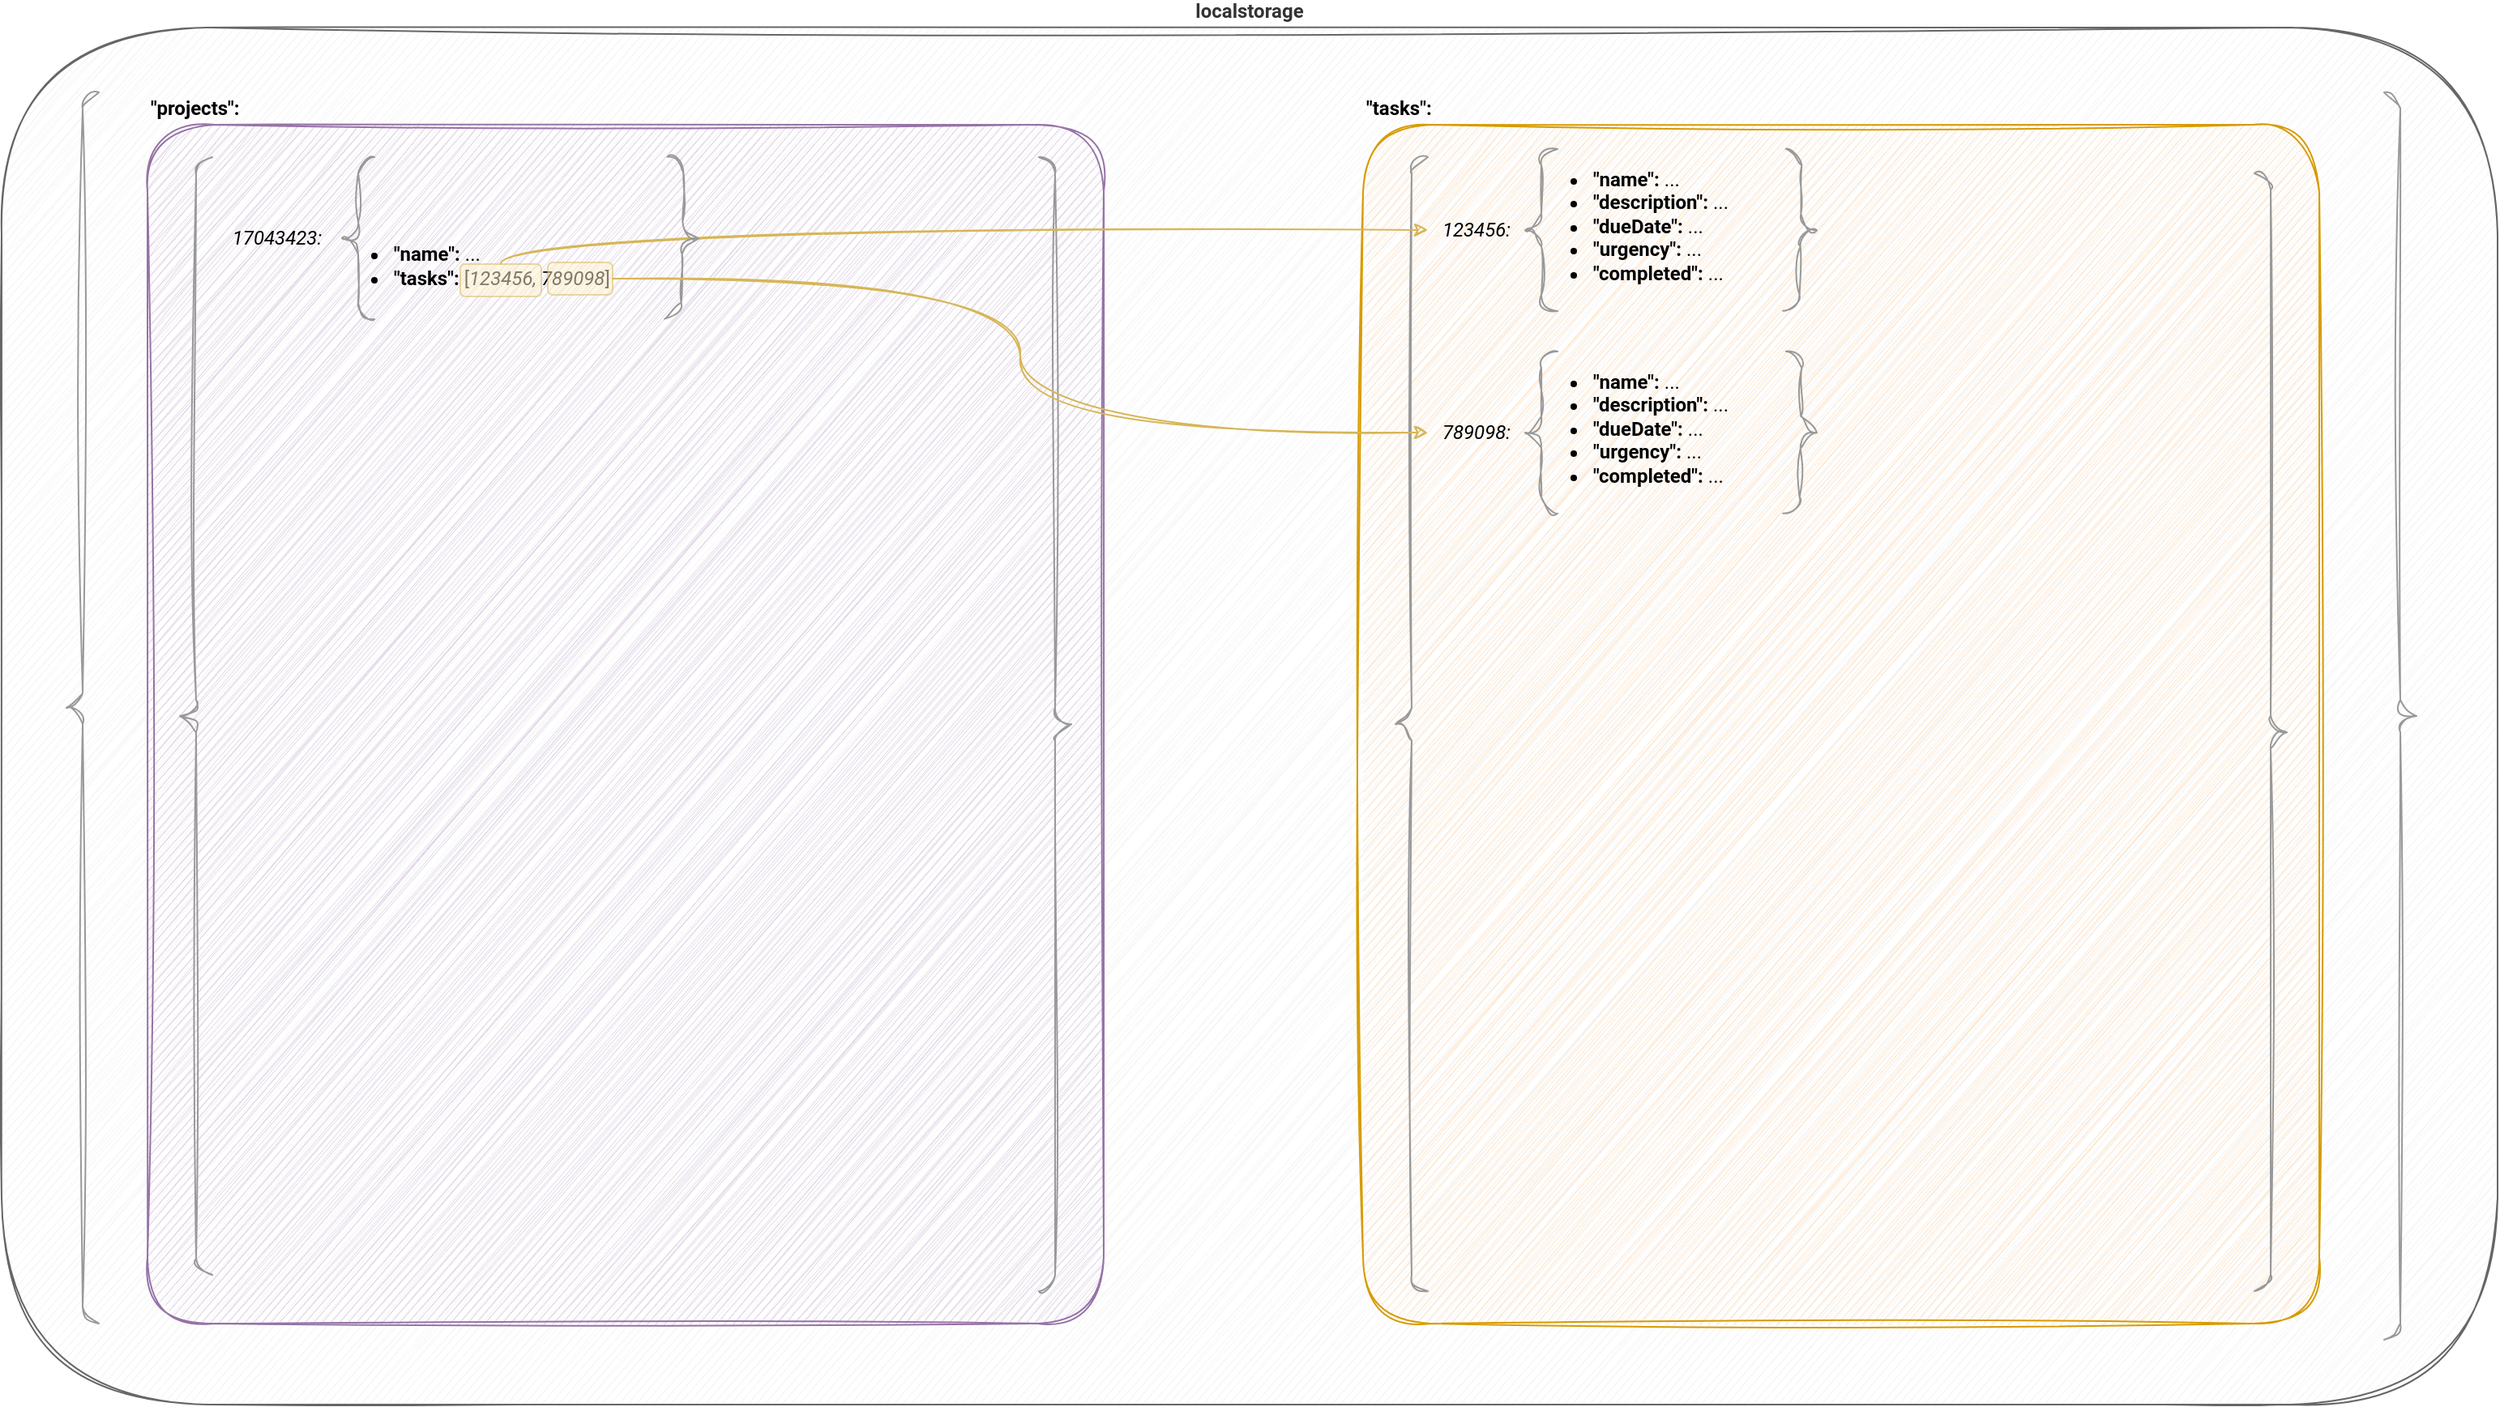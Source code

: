 <mxfile version="24.4.0" type="device">
  <diagram name="Page-1" id="iCd83VONYyglG_LTdbsO">
    <mxGraphModel dx="840" dy="494" grid="1" gridSize="10" guides="1" tooltips="1" connect="1" arrows="1" fold="1" page="1" pageScale="1" pageWidth="1600" pageHeight="900" math="0" shadow="0">
      <root>
        <mxCell id="0" />
        <mxCell id="1" parent="0" />
        <mxCell id="WSc9oac2RAKXXEn_DxE--2" value="&lt;b&gt;&lt;font data-font-src=&quot;https://fonts.googleapis.com/css?family=Roboto&quot; face=&quot;Roboto&quot;&gt;localstorage&lt;/font&gt;&lt;/b&gt;" style="rounded=1;whiteSpace=wrap;html=1;sketch=1;hachureGap=4;jiggle=2;curveFitting=1;fontFamily=Architects Daughter;fontSource=https%3A%2F%2Ffonts.googleapis.com%2Fcss%3Ffamily%3DArchitects%2BDaughter;horizontal=1;verticalAlign=bottom;labelPosition=center;verticalLabelPosition=top;align=center;fillColor=#f5f5f5;fontColor=#333333;strokeColor=#666666;movable=0;resizable=0;rotatable=0;deletable=0;editable=0;locked=1;connectable=0;" vertex="1" parent="1">
          <mxGeometry x="30" y="20" width="1540" height="850" as="geometry" />
        </mxCell>
        <mxCell id="WSc9oac2RAKXXEn_DxE--3" value="" style="labelPosition=right;align=left;strokeWidth=1;shape=mxgraph.mockup.markup.curlyBrace;html=1;shadow=0;dashed=0;strokeColor=#999999;direction=north;rounded=1;sketch=1;hachureGap=4;jiggle=2;curveFitting=1;verticalAlign=middle;fontFamily=Architects Daughter;fontSource=https%3A%2F%2Ffonts.googleapis.com%2Fcss%3Ffamily%3DArchitects%2BDaughter;fontSize=12;fontColor=default;fillColor=default;" vertex="1" parent="1">
          <mxGeometry x="70" y="60" width="20" height="760" as="geometry" />
        </mxCell>
        <mxCell id="WSc9oac2RAKXXEn_DxE--4" value="" style="labelPosition=right;align=left;strokeWidth=1;shape=mxgraph.mockup.markup.curlyBrace;html=1;shadow=0;dashed=0;strokeColor=#999999;direction=north;rounded=1;sketch=1;hachureGap=4;jiggle=2;curveFitting=1;verticalAlign=middle;fontFamily=Architects Daughter;fontSource=https%3A%2F%2Ffonts.googleapis.com%2Fcss%3Ffamily%3DArchitects%2BDaughter;fontSize=12;fontColor=default;fillColor=default;rotation=-180;" vertex="1" parent="1">
          <mxGeometry x="1500" y="60" width="20" height="770" as="geometry" />
        </mxCell>
        <mxCell id="WSc9oac2RAKXXEn_DxE--5" value="&lt;b&gt;&lt;font face=&quot;Roboto&quot; data-font-src=&quot;https://fonts.googleapis.com/css?family=Roboto&quot;&gt;&quot;projects&quot;:&lt;/font&gt;&lt;/b&gt;" style="rounded=1;whiteSpace=wrap;html=1;sketch=1;hachureGap=4;jiggle=2;curveFitting=1;strokeColor=#9673a6;align=left;verticalAlign=bottom;fontFamily=Architects Daughter;fontSource=https%3A%2F%2Ffonts.googleapis.com%2Fcss%3Ffamily%3DArchitects%2BDaughter;fontSize=12;fillColor=#e1d5e7;arcSize=7;labelPosition=center;verticalLabelPosition=top;" vertex="1" parent="1">
          <mxGeometry x="120" y="80" width="590" height="740" as="geometry" />
        </mxCell>
        <mxCell id="WSc9oac2RAKXXEn_DxE--6" value="&lt;b&gt;&lt;font face=&quot;Roboto&quot;&gt;&quot;tasks&quot;:&lt;/font&gt;&lt;/b&gt;" style="rounded=1;whiteSpace=wrap;html=1;sketch=1;hachureGap=4;jiggle=2;curveFitting=1;strokeColor=#d79b00;align=left;verticalAlign=bottom;fontFamily=Architects Daughter;fontSource=https%3A%2F%2Ffonts.googleapis.com%2Fcss%3Ffamily%3DArchitects%2BDaughter;fontSize=12;fillColor=#ffe6cc;arcSize=7;labelPosition=center;verticalLabelPosition=top;" vertex="1" parent="1">
          <mxGeometry x="870" y="80" width="590" height="740" as="geometry" />
        </mxCell>
        <mxCell id="WSc9oac2RAKXXEn_DxE--7" value="" style="labelPosition=right;align=left;strokeWidth=1;shape=mxgraph.mockup.markup.curlyBrace;html=1;shadow=0;dashed=0;strokeColor=#999999;direction=north;rounded=1;sketch=1;hachureGap=4;jiggle=2;curveFitting=1;verticalAlign=middle;fontFamily=Architects Daughter;fontSource=https%3A%2F%2Ffonts.googleapis.com%2Fcss%3Ffamily%3DArchitects%2BDaughter;fontSize=12;fontColor=default;fillColor=default;" vertex="1" parent="1">
          <mxGeometry x="140" y="100" width="20" height="690" as="geometry" />
        </mxCell>
        <mxCell id="WSc9oac2RAKXXEn_DxE--8" value="" style="labelPosition=right;align=left;strokeWidth=1;shape=mxgraph.mockup.markup.curlyBrace;html=1;shadow=0;dashed=0;strokeColor=#999999;direction=north;rounded=1;sketch=1;hachureGap=4;jiggle=2;curveFitting=1;verticalAlign=middle;fontFamily=Architects Daughter;fontSource=https%3A%2F%2Ffonts.googleapis.com%2Fcss%3Ffamily%3DArchitects%2BDaughter;fontSize=12;fontColor=default;fillColor=default;" vertex="1" parent="1">
          <mxGeometry x="890" y="100" width="20" height="700" as="geometry" />
        </mxCell>
        <mxCell id="WSc9oac2RAKXXEn_DxE--9" value="" style="labelPosition=right;align=left;strokeWidth=1;shape=mxgraph.mockup.markup.curlyBrace;html=1;shadow=0;dashed=0;strokeColor=#999999;direction=north;rounded=1;sketch=1;hachureGap=4;jiggle=2;curveFitting=1;verticalAlign=middle;fontFamily=Architects Daughter;fontSource=https%3A%2F%2Ffonts.googleapis.com%2Fcss%3Ffamily%3DArchitects%2BDaughter;fontSize=12;fontColor=default;fillColor=default;rotation=-180;" vertex="1" parent="1">
          <mxGeometry x="1420" y="110" width="20" height="690" as="geometry" />
        </mxCell>
        <mxCell id="WSc9oac2RAKXXEn_DxE--10" value="" style="labelPosition=right;align=left;strokeWidth=1;shape=mxgraph.mockup.markup.curlyBrace;html=1;shadow=0;dashed=0;strokeColor=#999999;direction=north;rounded=1;sketch=1;hachureGap=4;jiggle=2;curveFitting=1;verticalAlign=middle;fontFamily=Architects Daughter;fontSource=https%3A%2F%2Ffonts.googleapis.com%2Fcss%3Ffamily%3DArchitects%2BDaughter;fontSize=12;fontColor=default;fillColor=default;rotation=-180;" vertex="1" parent="1">
          <mxGeometry x="670" y="100" width="20" height="700" as="geometry" />
        </mxCell>
        <mxCell id="WSc9oac2RAKXXEn_DxE--11" value="&lt;i&gt;17043423:&lt;/i&gt;" style="text;html=1;align=center;verticalAlign=middle;whiteSpace=wrap;rounded=0;fontFamily=Roboto;fontSource=https%3A%2F%2Ffonts.googleapis.com%2Fcss%3Ffamily%3DRoboto;fontSize=12;fontColor=default;" vertex="1" parent="1">
          <mxGeometry x="170" y="135" width="60" height="30" as="geometry" />
        </mxCell>
        <mxCell id="WSc9oac2RAKXXEn_DxE--12" value="" style="labelPosition=right;align=left;strokeWidth=1;shape=mxgraph.mockup.markup.curlyBrace;html=1;shadow=0;dashed=0;strokeColor=#999999;direction=north;rounded=1;sketch=1;hachureGap=4;jiggle=2;curveFitting=1;verticalAlign=middle;fontFamily=Architects Daughter;fontSource=https%3A%2F%2Ffonts.googleapis.com%2Fcss%3Ffamily%3DArchitects%2BDaughter;fontSize=12;fontColor=default;fillColor=default;" vertex="1" parent="1">
          <mxGeometry x="240" y="100" width="20" height="100" as="geometry" />
        </mxCell>
        <mxCell id="WSc9oac2RAKXXEn_DxE--15" value="&lt;div&gt;&lt;b&gt;&lt;br&gt;&lt;/b&gt;&lt;/div&gt;&lt;ul&gt;&lt;li&gt;&lt;b&gt;&quot;name&quot;:&lt;/b&gt; ...&lt;/li&gt;&lt;li&gt;&lt;b&gt;&quot;tasks&quot;:&lt;/b&gt; [&lt;i&gt;123456, 789098&lt;/i&gt;]&lt;/li&gt;&lt;/ul&gt;" style="text;html=1;align=left;verticalAlign=top;whiteSpace=wrap;rounded=0;fontFamily=Roboto;fontSource=https%3A%2F%2Ffonts.googleapis.com%2Fcss%3Ffamily%3DRoboto;fontSize=12;fontColor=default;horizontal=1;" vertex="1" parent="1">
          <mxGeometry x="230" y="120" width="270" height="60" as="geometry" />
        </mxCell>
        <mxCell id="WSc9oac2RAKXXEn_DxE--16" value="&lt;i&gt;123456:&lt;/i&gt;" style="text;html=1;align=center;verticalAlign=middle;whiteSpace=wrap;rounded=0;fontFamily=Roboto;fontSource=https%3A%2F%2Ffonts.googleapis.com%2Fcss%3Ffamily%3DRoboto;fontSize=12;fontColor=default;" vertex="1" parent="1">
          <mxGeometry x="910" y="130" width="60" height="30" as="geometry" />
        </mxCell>
        <mxCell id="WSc9oac2RAKXXEn_DxE--17" value="&lt;i&gt;789098:&lt;/i&gt;" style="text;html=1;align=center;verticalAlign=middle;whiteSpace=wrap;rounded=0;fontFamily=Roboto;fontSource=https%3A%2F%2Ffonts.googleapis.com%2Fcss%3Ffamily%3DRoboto;fontSize=12;fontColor=default;" vertex="1" parent="1">
          <mxGeometry x="910" y="255" width="60" height="30" as="geometry" />
        </mxCell>
        <mxCell id="WSc9oac2RAKXXEn_DxE--18" value="" style="labelPosition=right;align=left;strokeWidth=1;shape=mxgraph.mockup.markup.curlyBrace;html=1;shadow=0;dashed=0;strokeColor=#999999;direction=north;rounded=1;sketch=1;hachureGap=4;jiggle=2;curveFitting=1;verticalAlign=middle;fontFamily=Architects Daughter;fontSource=https%3A%2F%2Ffonts.googleapis.com%2Fcss%3Ffamily%3DArchitects%2BDaughter;fontSize=12;fontColor=default;fillColor=default;" vertex="1" parent="1">
          <mxGeometry x="970" y="95" width="20" height="100" as="geometry" />
        </mxCell>
        <mxCell id="WSc9oac2RAKXXEn_DxE--19" value="&lt;ul&gt;&lt;li&gt;&lt;b&gt;&quot;name&quot;:&lt;/b&gt; ...&lt;/li&gt;&lt;li&gt;&lt;b&gt;&quot;description&quot;:&lt;/b&gt;&amp;nbsp;...&lt;/li&gt;&lt;li&gt;&lt;b&gt;&quot;dueDate&quot;:&lt;/b&gt;&amp;nbsp;...&lt;/li&gt;&lt;li&gt;&lt;b&gt;&quot;urgency&quot;: &lt;/b&gt;...&lt;/li&gt;&lt;li&gt;&lt;b&gt;&quot;completed&quot;: &lt;/b&gt;...&lt;/li&gt;&lt;/ul&gt;" style="text;html=1;align=left;verticalAlign=top;whiteSpace=wrap;rounded=0;fontFamily=Roboto;fontSource=https%3A%2F%2Ffonts.googleapis.com%2Fcss%3Ffamily%3DRoboto;fontSize=12;fontColor=default;horizontal=1;" vertex="1" parent="1">
          <mxGeometry x="970" y="87.5" width="150" height="125" as="geometry" />
        </mxCell>
        <mxCell id="WSc9oac2RAKXXEn_DxE--21" style="edgeStyle=orthogonalEdgeStyle;rounded=0;sketch=1;hachureGap=4;jiggle=2;curveFitting=1;orthogonalLoop=1;jettySize=auto;html=1;entryX=0;entryY=0.5;entryDx=0;entryDy=0;fontFamily=Roboto;fontSource=https%3A%2F%2Ffonts.googleapis.com%2Fcss%3Ffamily%3DRoboto;fontSize=12;fontColor=default;exitX=0.5;exitY=0;exitDx=0;exitDy=0;curved=1;fillColor=#fff2cc;strokeColor=#d6b656;" edge="1" parent="1" source="WSc9oac2RAKXXEn_DxE--20" target="WSc9oac2RAKXXEn_DxE--16">
          <mxGeometry relative="1" as="geometry" />
        </mxCell>
        <mxCell id="WSc9oac2RAKXXEn_DxE--20" value="" style="rounded=1;whiteSpace=wrap;html=1;align=center;verticalAlign=middle;fontFamily=Roboto;fontSource=https%3A%2F%2Ffonts.googleapis.com%2Fcss%3Ffamily%3DRoboto;fontSize=12;fillColor=#fff2cc;strokeColor=#d6b656;opacity=50;" vertex="1" parent="1">
          <mxGeometry x="313" y="166" width="50" height="20" as="geometry" />
        </mxCell>
        <mxCell id="WSc9oac2RAKXXEn_DxE--22" value="" style="labelPosition=right;align=left;strokeWidth=1;shape=mxgraph.mockup.markup.curlyBrace;html=1;shadow=0;dashed=0;strokeColor=#999999;direction=north;rounded=1;sketch=1;hachureGap=4;jiggle=2;curveFitting=1;verticalAlign=middle;fontFamily=Architects Daughter;fontSource=https%3A%2F%2Ffonts.googleapis.com%2Fcss%3Ffamily%3DArchitects%2BDaughter;fontSize=12;fontColor=default;fillColor=default;rotation=-179;" vertex="1" parent="1">
          <mxGeometry x="440" y="100" width="20" height="100" as="geometry" />
        </mxCell>
        <mxCell id="WSc9oac2RAKXXEn_DxE--23" value="" style="labelPosition=right;align=left;strokeWidth=1;shape=mxgraph.mockup.markup.curlyBrace;html=1;shadow=0;dashed=0;strokeColor=#999999;direction=north;rounded=1;sketch=1;hachureGap=4;jiggle=2;curveFitting=1;verticalAlign=middle;fontFamily=Architects Daughter;fontSource=https%3A%2F%2Ffonts.googleapis.com%2Fcss%3Ffamily%3DArchitects%2BDaughter;fontSize=12;fontColor=default;fillColor=default;rotation=-179;" vertex="1" parent="1">
          <mxGeometry x="1130" y="95" width="20" height="100" as="geometry" />
        </mxCell>
        <mxCell id="WSc9oac2RAKXXEn_DxE--26" value="" style="labelPosition=right;align=left;strokeWidth=1;shape=mxgraph.mockup.markup.curlyBrace;html=1;shadow=0;dashed=0;strokeColor=#999999;direction=north;rounded=1;sketch=1;hachureGap=4;jiggle=2;curveFitting=1;verticalAlign=middle;fontFamily=Architects Daughter;fontSource=https%3A%2F%2Ffonts.googleapis.com%2Fcss%3Ffamily%3DArchitects%2BDaughter;fontSize=12;fontColor=default;fillColor=default;" vertex="1" parent="1">
          <mxGeometry x="970" y="220" width="20" height="100" as="geometry" />
        </mxCell>
        <mxCell id="WSc9oac2RAKXXEn_DxE--27" value="&lt;ul&gt;&lt;li&gt;&lt;b&gt;&quot;name&quot;:&lt;/b&gt; ...&lt;/li&gt;&lt;li&gt;&lt;b&gt;&quot;description&quot;:&lt;/b&gt;&amp;nbsp;...&lt;/li&gt;&lt;li&gt;&lt;b&gt;&quot;dueDate&quot;:&lt;/b&gt;&amp;nbsp;...&lt;/li&gt;&lt;li&gt;&lt;b&gt;&quot;urgency&quot;: &lt;/b&gt;...&lt;/li&gt;&lt;li&gt;&lt;b&gt;&quot;completed&quot;: &lt;/b&gt;...&lt;/li&gt;&lt;/ul&gt;" style="text;html=1;align=left;verticalAlign=top;whiteSpace=wrap;rounded=0;fontFamily=Roboto;fontSource=https%3A%2F%2Ffonts.googleapis.com%2Fcss%3Ffamily%3DRoboto;fontSize=12;fontColor=default;horizontal=1;" vertex="1" parent="1">
          <mxGeometry x="970" y="212.5" width="150" height="125" as="geometry" />
        </mxCell>
        <mxCell id="WSc9oac2RAKXXEn_DxE--28" value="" style="labelPosition=right;align=left;strokeWidth=1;shape=mxgraph.mockup.markup.curlyBrace;html=1;shadow=0;dashed=0;strokeColor=#999999;direction=north;rounded=1;sketch=1;hachureGap=4;jiggle=2;curveFitting=1;verticalAlign=middle;fontFamily=Architects Daughter;fontSource=https%3A%2F%2Ffonts.googleapis.com%2Fcss%3Ffamily%3DArchitects%2BDaughter;fontSize=12;fontColor=default;fillColor=default;rotation=-179;" vertex="1" parent="1">
          <mxGeometry x="1130" y="220" width="20" height="100" as="geometry" />
        </mxCell>
        <mxCell id="WSc9oac2RAKXXEn_DxE--31" style="edgeStyle=orthogonalEdgeStyle;curved=1;rounded=0;sketch=1;hachureGap=4;jiggle=2;curveFitting=1;orthogonalLoop=1;jettySize=auto;html=1;entryX=0;entryY=0.5;entryDx=0;entryDy=0;strokeColor=#d6b656;align=center;verticalAlign=middle;fontFamily=Roboto;fontSource=https%3A%2F%2Ffonts.googleapis.com%2Fcss%3Ffamily%3DRoboto;fontSize=12;fontColor=default;labelBackgroundColor=default;endArrow=classic;fillColor=#fff2cc;" edge="1" parent="1" source="WSc9oac2RAKXXEn_DxE--29" target="WSc9oac2RAKXXEn_DxE--17">
          <mxGeometry relative="1" as="geometry" />
        </mxCell>
        <mxCell id="WSc9oac2RAKXXEn_DxE--29" value="" style="rounded=1;whiteSpace=wrap;html=1;align=center;verticalAlign=middle;fontFamily=Roboto;fontSource=https%3A%2F%2Ffonts.googleapis.com%2Fcss%3Ffamily%3DRoboto;fontSize=12;fillColor=#fff2cc;strokeColor=#d6b656;opacity=50;" vertex="1" parent="1">
          <mxGeometry x="367" y="165" width="40" height="20" as="geometry" />
        </mxCell>
      </root>
    </mxGraphModel>
  </diagram>
</mxfile>
